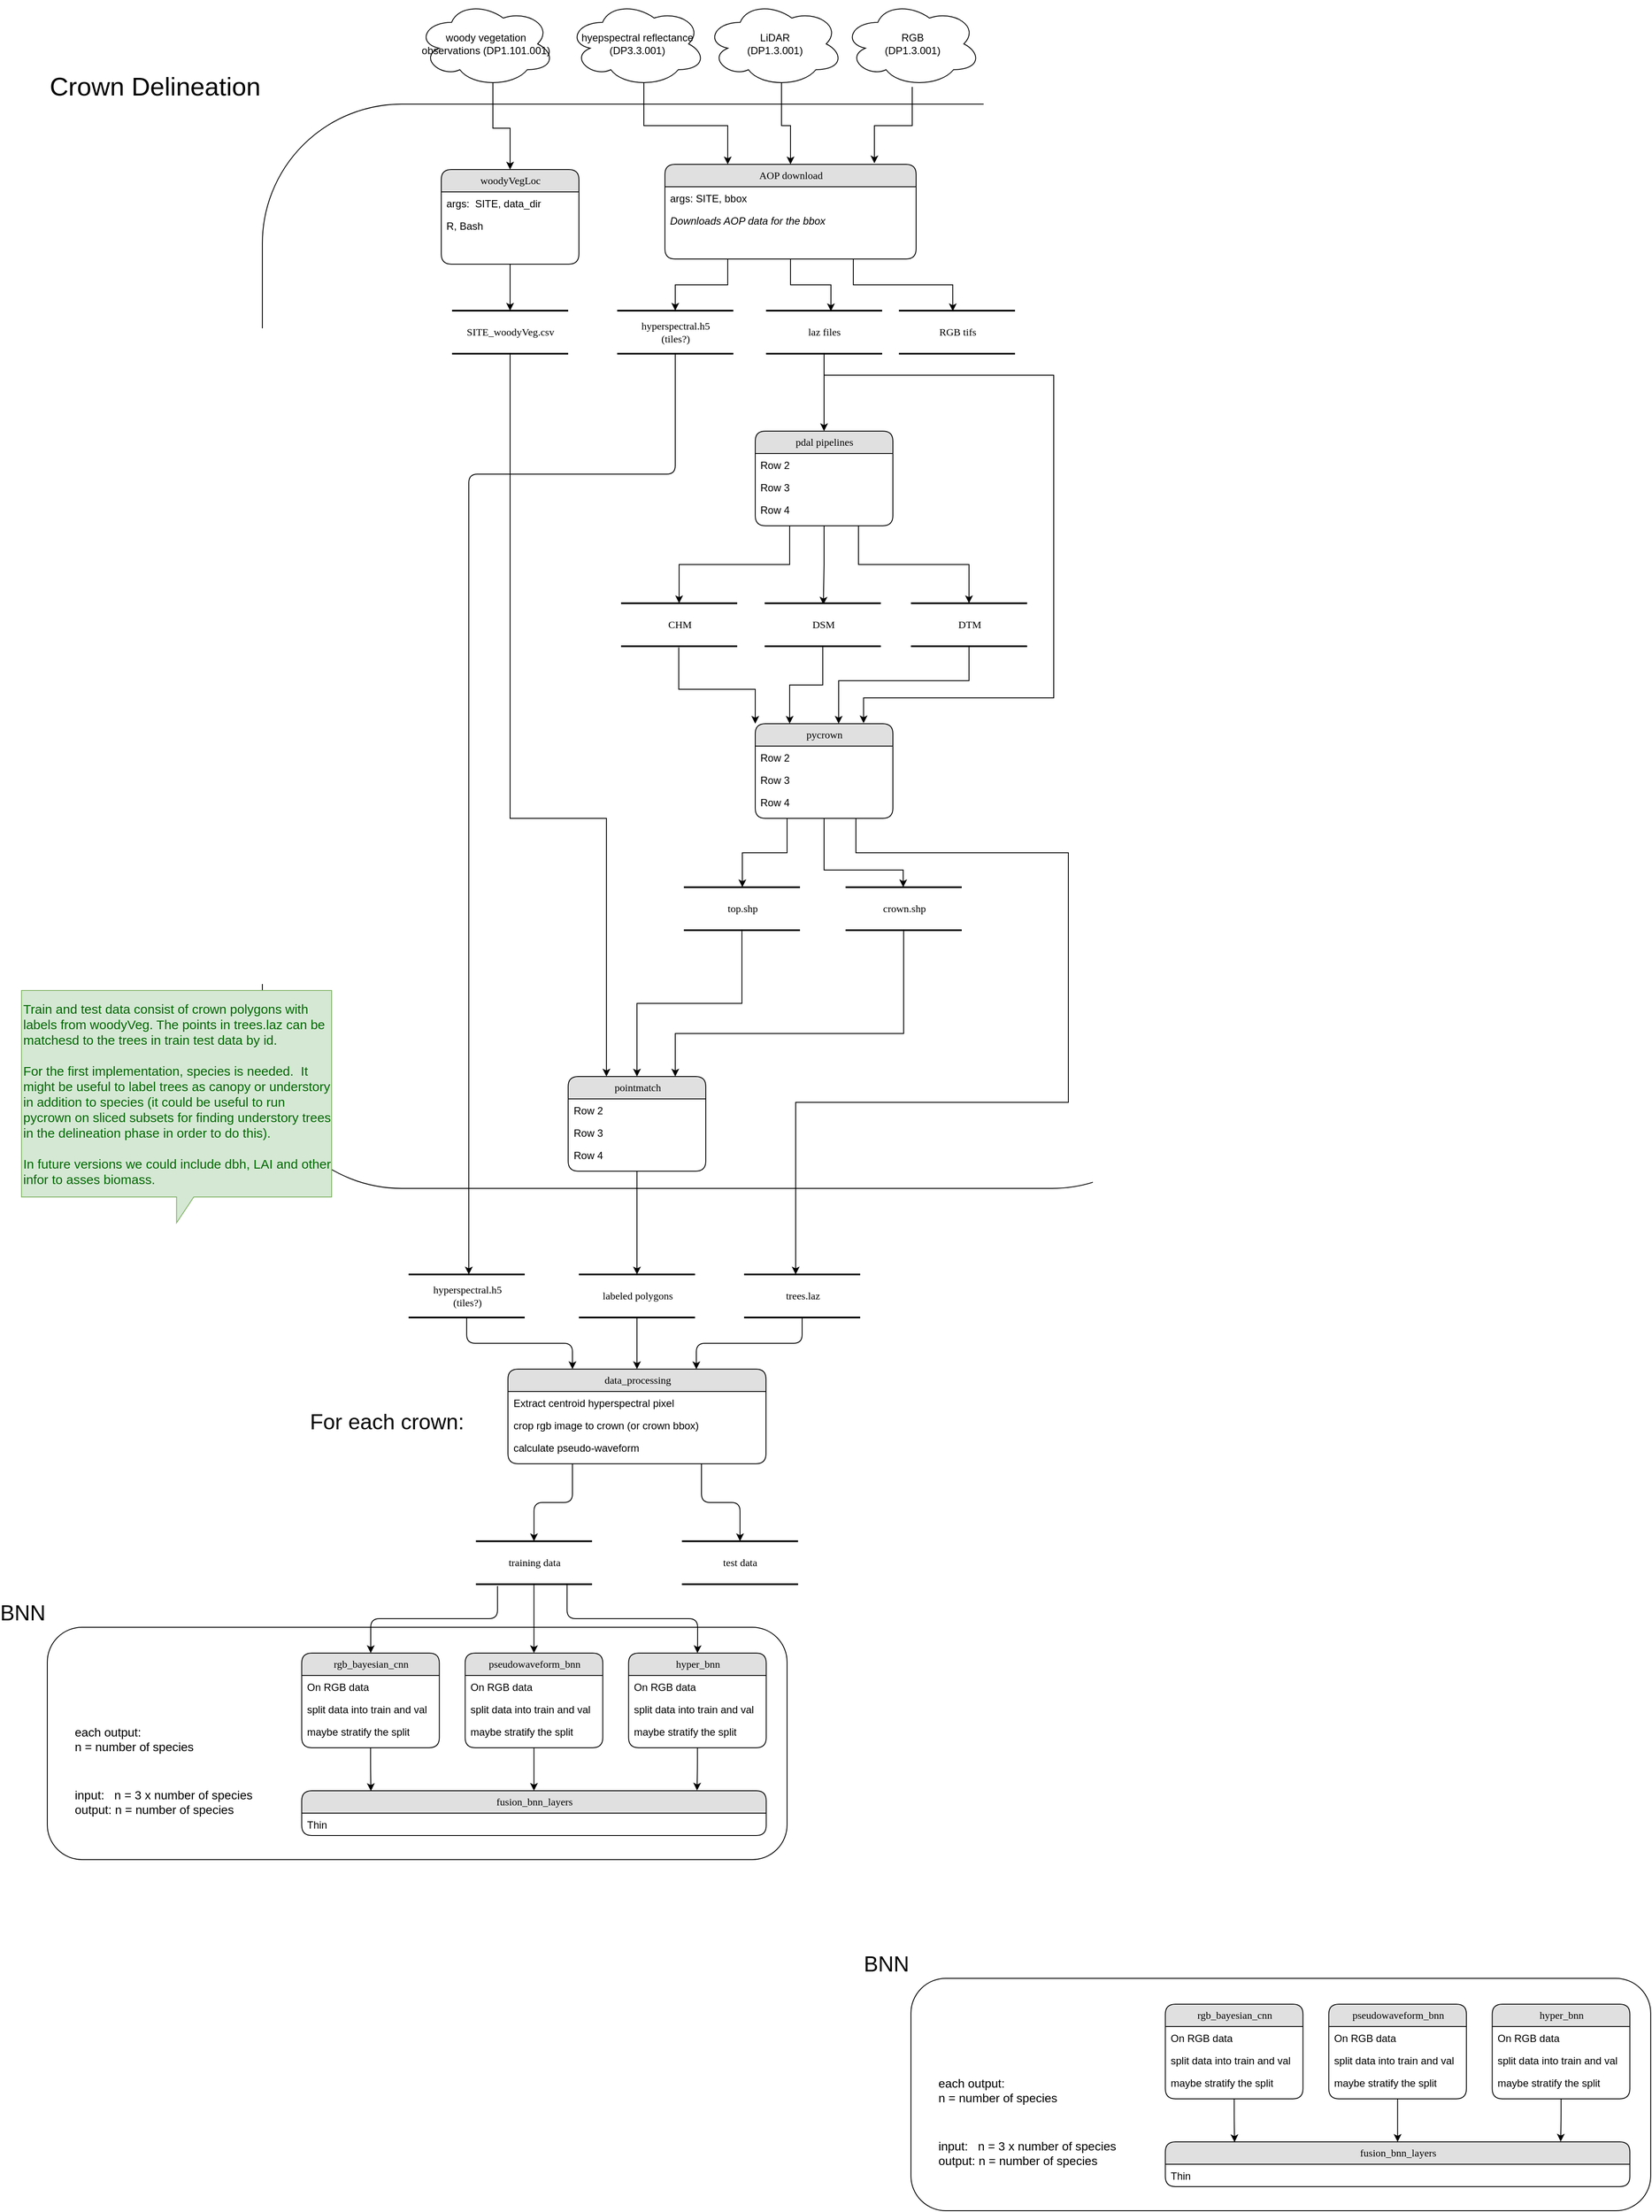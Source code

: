 <mxfile version="14.5.3" type="github">
  <diagram name="Page-1" id="b520641d-4fe3-3701-9064-5fc419738815">
    <mxGraphModel dx="4055" dy="2780" grid="1" gridSize="10" guides="1" tooltips="1" connect="1" arrows="1" fold="1" page="1" pageScale="1" pageWidth="1100" pageHeight="850" background="#ffffff" math="0" shadow="0">
      <root>
        <mxCell id="0" />
        <mxCell id="1" parent="0" />
        <mxCell id="Jew51ZO0_-qSAj35Bvnx-142" value="BNN" style="rounded=1;whiteSpace=wrap;html=1;fontSize=25;fontColor=#000000;align=right;labelPosition=left;verticalLabelPosition=top;verticalAlign=bottom;" vertex="1" parent="1">
          <mxGeometry x="-290" y="1860" width="860" height="270" as="geometry" />
        </mxCell>
        <mxCell id="Jew51ZO0_-qSAj35Bvnx-64" value="Crown Delineation" style="rounded=1;whiteSpace=wrap;html=1;labelPosition=left;verticalLabelPosition=top;align=right;verticalAlign=bottom;fontSize=30;" vertex="1" parent="1">
          <mxGeometry x="-40" y="90" width="1080" height="1260" as="geometry" />
        </mxCell>
        <mxCell id="Jew51ZO0_-qSAj35Bvnx-63" style="edgeStyle=orthogonalEdgeStyle;rounded=0;orthogonalLoop=1;jettySize=auto;html=1;" edge="1" parent="1" source="2debaab0fafb2da2-10" target="Jew51ZO0_-qSAj35Bvnx-57">
          <mxGeometry relative="1" as="geometry">
            <Array as="points">
              <mxPoint x="248" y="920" />
              <mxPoint x="360" y="920" />
            </Array>
          </mxGeometry>
        </mxCell>
        <mxCell id="2debaab0fafb2da2-10" value="SITE&lt;span class=&quot;pl-s&quot;&gt;&lt;span class=&quot;pl-pds&quot;&gt;&lt;/span&gt;_woodyVeg.csv&lt;/span&gt;" style="html=1;rounded=0;shadow=0;comic=0;labelBackgroundColor=none;strokeWidth=2;fontFamily=Verdana;fontSize=12;align=center;shape=mxgraph.ios7ui.horLines;" parent="1" vertex="1">
          <mxGeometry x="180.5" y="330" width="135" height="50" as="geometry" />
        </mxCell>
        <mxCell id="Jew51ZO0_-qSAj35Bvnx-5" style="edgeStyle=orthogonalEdgeStyle;rounded=0;orthogonalLoop=1;jettySize=auto;html=1;exitX=0.5;exitY=1;exitDx=0;exitDy=0;" edge="1" parent="1" source="21ea969265ad0168-6" target="2debaab0fafb2da2-10">
          <mxGeometry relative="1" as="geometry" />
        </mxCell>
        <mxCell id="21ea969265ad0168-6" value="&lt;div&gt;woodyVegLoc&lt;/div&gt;" style="swimlane;html=1;fontStyle=0;childLayout=stackLayout;horizontal=1;startSize=26;fillColor=#e0e0e0;horizontalStack=0;resizeParent=1;resizeLast=0;collapsible=1;marginBottom=0;swimlaneFillColor=#ffffff;align=center;rounded=1;shadow=0;comic=0;labelBackgroundColor=none;strokeWidth=1;fontFamily=Verdana;fontSize=12" parent="1" vertex="1">
          <mxGeometry x="168" y="166" width="160" height="110" as="geometry" />
        </mxCell>
        <mxCell id="21ea969265ad0168-7" value="args:&amp;nbsp; SITE, data_dir " style="text;html=1;strokeColor=none;fillColor=none;spacingLeft=4;spacingRight=4;whiteSpace=wrap;overflow=hidden;rotatable=0;points=[[0,0.5],[1,0.5]];portConstraint=eastwest;" parent="21ea969265ad0168-6" vertex="1">
          <mxGeometry y="26" width="160" height="26" as="geometry" />
        </mxCell>
        <mxCell id="21ea969265ad0168-8" value="R, Bash" style="text;html=1;strokeColor=none;fillColor=none;spacingLeft=4;spacingRight=4;whiteSpace=wrap;overflow=hidden;rotatable=0;points=[[0,0.5],[1,0.5]];portConstraint=eastwest;" parent="21ea969265ad0168-6" vertex="1">
          <mxGeometry y="52" width="160" height="26" as="geometry" />
        </mxCell>
        <mxCell id="Jew51ZO0_-qSAj35Bvnx-20" style="edgeStyle=orthogonalEdgeStyle;rounded=0;orthogonalLoop=1;jettySize=auto;html=1;exitX=0.25;exitY=1;exitDx=0;exitDy=0;" edge="1" parent="1" source="21ea969265ad0168-14" target="Jew51ZO0_-qSAj35Bvnx-14">
          <mxGeometry relative="1" as="geometry" />
        </mxCell>
        <mxCell id="Jew51ZO0_-qSAj35Bvnx-24" style="edgeStyle=orthogonalEdgeStyle;rounded=0;orthogonalLoop=1;jettySize=auto;html=1;exitX=0.5;exitY=1;exitDx=0;exitDy=0;entryX=0.559;entryY=0.013;entryDx=0;entryDy=0;entryPerimeter=0;" edge="1" parent="1" source="21ea969265ad0168-14" target="Jew51ZO0_-qSAj35Bvnx-23">
          <mxGeometry relative="1" as="geometry" />
        </mxCell>
        <mxCell id="Jew51ZO0_-qSAj35Bvnx-56" style="edgeStyle=orthogonalEdgeStyle;rounded=0;orthogonalLoop=1;jettySize=auto;html=1;exitX=0.75;exitY=1;exitDx=0;exitDy=0;entryX=0.464;entryY=0.013;entryDx=0;entryDy=0;entryPerimeter=0;" edge="1" parent="1" source="21ea969265ad0168-14" target="Jew51ZO0_-qSAj35Bvnx-27">
          <mxGeometry relative="1" as="geometry" />
        </mxCell>
        <mxCell id="21ea969265ad0168-14" value="AOP download" style="swimlane;html=1;fontStyle=0;childLayout=stackLayout;horizontal=1;startSize=26;fillColor=#e0e0e0;horizontalStack=0;resizeParent=1;resizeLast=0;collapsible=1;marginBottom=0;swimlaneFillColor=#ffffff;align=center;rounded=1;shadow=0;comic=0;labelBackgroundColor=none;strokeWidth=1;fontFamily=Verdana;fontSize=12" parent="1" vertex="1">
          <mxGeometry x="428" y="160" width="292" height="110" as="geometry">
            <mxRectangle x="650" y="120" width="90" height="26" as="alternateBounds" />
          </mxGeometry>
        </mxCell>
        <mxCell id="21ea969265ad0168-15" value="args: SITE, bbox " style="text;html=1;strokeColor=none;fillColor=none;spacingLeft=4;spacingRight=4;whiteSpace=wrap;overflow=hidden;rotatable=0;points=[[0,0.5],[1,0.5]];portConstraint=eastwest;" parent="21ea969265ad0168-14" vertex="1">
          <mxGeometry y="26" width="292" height="26" as="geometry" />
        </mxCell>
        <mxCell id="Jew51ZO0_-qSAj35Bvnx-12" value="&lt;i&gt;Downloads AOP data for the bbox&lt;br&gt;&lt;/i&gt;" style="text;html=1;strokeColor=none;fillColor=none;spacingLeft=4;spacingRight=4;whiteSpace=wrap;overflow=hidden;rotatable=0;points=[[0,0.5],[1,0.5]];portConstraint=eastwest;" vertex="1" parent="21ea969265ad0168-14">
          <mxGeometry y="52" width="292" height="26" as="geometry" />
        </mxCell>
        <mxCell id="Jew51ZO0_-qSAj35Bvnx-44" style="edgeStyle=orthogonalEdgeStyle;rounded=0;orthogonalLoop=1;jettySize=auto;html=1;exitX=0.25;exitY=1;exitDx=0;exitDy=0;" edge="1" parent="1" source="21ea969265ad0168-18" target="Jew51ZO0_-qSAj35Bvnx-30">
          <mxGeometry relative="1" as="geometry" />
        </mxCell>
        <mxCell id="Jew51ZO0_-qSAj35Bvnx-45" style="edgeStyle=orthogonalEdgeStyle;rounded=0;orthogonalLoop=1;jettySize=auto;html=1;exitX=0.75;exitY=1;exitDx=0;exitDy=0;" edge="1" parent="1" source="21ea969265ad0168-18" target="Jew51ZO0_-qSAj35Bvnx-32">
          <mxGeometry relative="1" as="geometry" />
        </mxCell>
        <mxCell id="Jew51ZO0_-qSAj35Bvnx-47" style="edgeStyle=orthogonalEdgeStyle;rounded=0;orthogonalLoop=1;jettySize=auto;html=1;exitX=0.5;exitY=1;exitDx=0;exitDy=0;entryX=0.505;entryY=0.032;entryDx=0;entryDy=0;entryPerimeter=0;" edge="1" parent="1" source="21ea969265ad0168-18" target="Jew51ZO0_-qSAj35Bvnx-31">
          <mxGeometry relative="1" as="geometry" />
        </mxCell>
        <mxCell id="21ea969265ad0168-18" value="pdal pipelines" style="swimlane;html=1;fontStyle=0;childLayout=stackLayout;horizontal=1;startSize=26;fillColor=#e0e0e0;horizontalStack=0;resizeParent=1;resizeLast=0;collapsible=1;marginBottom=0;swimlaneFillColor=#ffffff;align=center;rounded=1;shadow=0;comic=0;labelBackgroundColor=none;strokeWidth=1;fontFamily=Verdana;fontSize=12" parent="1" vertex="1">
          <mxGeometry x="533" y="470" width="160" height="110" as="geometry" />
        </mxCell>
        <mxCell id="21ea969265ad0168-20" value="Row 2" style="text;html=1;strokeColor=none;fillColor=none;spacingLeft=4;spacingRight=4;whiteSpace=wrap;overflow=hidden;rotatable=0;points=[[0,0.5],[1,0.5]];portConstraint=eastwest;" parent="21ea969265ad0168-18" vertex="1">
          <mxGeometry y="26" width="160" height="26" as="geometry" />
        </mxCell>
        <mxCell id="21ea969265ad0168-51" value="Row 3" style="text;html=1;strokeColor=none;fillColor=none;spacingLeft=4;spacingRight=4;whiteSpace=wrap;overflow=hidden;rotatable=0;points=[[0,0.5],[1,0.5]];portConstraint=eastwest;" parent="21ea969265ad0168-18" vertex="1">
          <mxGeometry y="52" width="160" height="26" as="geometry" />
        </mxCell>
        <mxCell id="21ea969265ad0168-21" value="Row 4" style="text;html=1;strokeColor=none;fillColor=none;spacingLeft=4;spacingRight=4;whiteSpace=wrap;overflow=hidden;rotatable=0;points=[[0,0.5],[1,0.5]];portConstraint=eastwest;" parent="21ea969265ad0168-18" vertex="1">
          <mxGeometry y="78" width="160" height="26" as="geometry" />
        </mxCell>
        <mxCell id="Jew51ZO0_-qSAj35Bvnx-9" style="edgeStyle=orthogonalEdgeStyle;rounded=0;orthogonalLoop=1;jettySize=auto;html=1;exitX=0.55;exitY=0.95;exitDx=0;exitDy=0;exitPerimeter=0;entryX=0.5;entryY=0;entryDx=0;entryDy=0;" edge="1" parent="1" source="Jew51ZO0_-qSAj35Bvnx-2" target="21ea969265ad0168-6">
          <mxGeometry relative="1" as="geometry" />
        </mxCell>
        <mxCell id="Jew51ZO0_-qSAj35Bvnx-2" value="woody vegetation observations (DP1.101.001)" style="ellipse;shape=cloud;whiteSpace=wrap;html=1;" vertex="1" parent="1">
          <mxGeometry x="140" y="-30" width="160" height="100" as="geometry" />
        </mxCell>
        <mxCell id="Jew51ZO0_-qSAj35Bvnx-19" style="edgeStyle=orthogonalEdgeStyle;rounded=0;orthogonalLoop=1;jettySize=auto;html=1;exitX=0.55;exitY=0.95;exitDx=0;exitDy=0;exitPerimeter=0;entryX=0.25;entryY=0;entryDx=0;entryDy=0;" edge="1" parent="1" source="Jew51ZO0_-qSAj35Bvnx-6" target="21ea969265ad0168-14">
          <mxGeometry relative="1" as="geometry" />
        </mxCell>
        <mxCell id="Jew51ZO0_-qSAj35Bvnx-6" value="hyepspectral reflectance (DP3.3.001)" style="ellipse;shape=cloud;whiteSpace=wrap;html=1;" vertex="1" parent="1">
          <mxGeometry x="315.5" y="-30" width="160" height="100" as="geometry" />
        </mxCell>
        <mxCell id="Jew51ZO0_-qSAj35Bvnx-96" style="edgeStyle=orthogonalEdgeStyle;rounded=1;orthogonalLoop=1;jettySize=auto;html=1;fontSize=15;fontColor=#00CC00;" edge="1" parent="1" source="Jew51ZO0_-qSAj35Bvnx-14" target="Jew51ZO0_-qSAj35Bvnx-95">
          <mxGeometry relative="1" as="geometry">
            <Array as="points">
              <mxPoint x="440" y="520" />
              <mxPoint x="200" y="520" />
            </Array>
          </mxGeometry>
        </mxCell>
        <mxCell id="Jew51ZO0_-qSAj35Bvnx-14" value="&lt;div&gt;hyperspectral.h5&lt;/div&gt;&lt;div&gt;(tiles?)&lt;br&gt;&lt;/div&gt;" style="html=1;rounded=0;shadow=0;comic=0;labelBackgroundColor=none;strokeWidth=2;fontFamily=Verdana;fontSize=12;align=center;shape=mxgraph.ios7ui.horLines;" vertex="1" parent="1">
          <mxGeometry x="372.5" y="330" width="135" height="50" as="geometry" />
        </mxCell>
        <mxCell id="Jew51ZO0_-qSAj35Bvnx-22" style="edgeStyle=orthogonalEdgeStyle;rounded=0;orthogonalLoop=1;jettySize=auto;html=1;exitX=0.55;exitY=0.95;exitDx=0;exitDy=0;exitPerimeter=0;entryX=0.5;entryY=0;entryDx=0;entryDy=0;" edge="1" parent="1" source="Jew51ZO0_-qSAj35Bvnx-21" target="21ea969265ad0168-14">
          <mxGeometry relative="1" as="geometry" />
        </mxCell>
        <mxCell id="Jew51ZO0_-qSAj35Bvnx-21" value="&lt;div&gt;LiDAR&lt;/div&gt;&lt;div&gt;(DP1.3.001)&lt;/div&gt;" style="ellipse;shape=cloud;whiteSpace=wrap;html=1;" vertex="1" parent="1">
          <mxGeometry x="475.5" y="-30" width="160" height="100" as="geometry" />
        </mxCell>
        <mxCell id="Jew51ZO0_-qSAj35Bvnx-29" style="edgeStyle=orthogonalEdgeStyle;rounded=0;orthogonalLoop=1;jettySize=auto;html=1;" edge="1" parent="1" source="Jew51ZO0_-qSAj35Bvnx-23" target="21ea969265ad0168-18">
          <mxGeometry relative="1" as="geometry" />
        </mxCell>
        <mxCell id="Jew51ZO0_-qSAj35Bvnx-54" style="edgeStyle=orthogonalEdgeStyle;rounded=0;orthogonalLoop=1;jettySize=auto;html=1;entryX=0.787;entryY=-0.005;entryDx=0;entryDy=0;entryPerimeter=0;" edge="1" parent="1" source="Jew51ZO0_-qSAj35Bvnx-23" target="Jew51ZO0_-qSAj35Bvnx-40">
          <mxGeometry relative="1" as="geometry">
            <mxPoint x="670" y="780" as="targetPoint" />
            <Array as="points">
              <mxPoint x="613" y="405" />
              <mxPoint x="880" y="405" />
              <mxPoint x="880" y="780" />
              <mxPoint x="659" y="780" />
            </Array>
          </mxGeometry>
        </mxCell>
        <mxCell id="Jew51ZO0_-qSAj35Bvnx-23" value="laz files" style="html=1;rounded=0;shadow=0;comic=0;labelBackgroundColor=none;strokeWidth=2;fontFamily=Verdana;fontSize=12;align=center;shape=mxgraph.ios7ui.horLines;" vertex="1" parent="1">
          <mxGeometry x="545.5" y="330" width="135" height="50" as="geometry" />
        </mxCell>
        <mxCell id="Jew51ZO0_-qSAj35Bvnx-55" style="edgeStyle=orthogonalEdgeStyle;rounded=0;orthogonalLoop=1;jettySize=auto;html=1;entryX=0.834;entryY=-0.011;entryDx=0;entryDy=0;entryPerimeter=0;" edge="1" parent="1" source="Jew51ZO0_-qSAj35Bvnx-25" target="21ea969265ad0168-14">
          <mxGeometry relative="1" as="geometry" />
        </mxCell>
        <mxCell id="Jew51ZO0_-qSAj35Bvnx-25" value="&lt;div&gt;RGB&lt;/div&gt;&lt;div&gt;(DP1.3.001)&lt;/div&gt;" style="ellipse;shape=cloud;whiteSpace=wrap;html=1;" vertex="1" parent="1">
          <mxGeometry x="635.5" y="-30" width="160" height="100" as="geometry" />
        </mxCell>
        <mxCell id="Jew51ZO0_-qSAj35Bvnx-27" value="RGB tifs" style="html=1;rounded=0;shadow=0;comic=0;labelBackgroundColor=none;strokeWidth=2;fontFamily=Verdana;fontSize=12;align=center;shape=mxgraph.ios7ui.horLines;" vertex="1" parent="1">
          <mxGeometry x="700" y="330" width="135" height="50" as="geometry" />
        </mxCell>
        <mxCell id="Jew51ZO0_-qSAj35Bvnx-49" style="edgeStyle=orthogonalEdgeStyle;rounded=0;orthogonalLoop=1;jettySize=auto;html=1;entryX=0;entryY=0;entryDx=0;entryDy=0;exitX=0.497;exitY=1.027;exitDx=0;exitDy=0;exitPerimeter=0;" edge="1" parent="1" source="Jew51ZO0_-qSAj35Bvnx-30" target="Jew51ZO0_-qSAj35Bvnx-40">
          <mxGeometry relative="1" as="geometry">
            <mxPoint x="500" y="760" as="targetPoint" />
            <mxPoint x="480" y="730" as="sourcePoint" />
            <Array as="points">
              <mxPoint x="444" y="770" />
              <mxPoint x="533" y="770" />
            </Array>
          </mxGeometry>
        </mxCell>
        <mxCell id="Jew51ZO0_-qSAj35Bvnx-30" value="CHM" style="html=1;rounded=0;shadow=0;comic=0;labelBackgroundColor=none;strokeWidth=2;fontFamily=Verdana;fontSize=12;align=center;shape=mxgraph.ios7ui.horLines;" vertex="1" parent="1">
          <mxGeometry x="377" y="670" width="135" height="50" as="geometry" />
        </mxCell>
        <mxCell id="Jew51ZO0_-qSAj35Bvnx-51" style="edgeStyle=orthogonalEdgeStyle;rounded=0;orthogonalLoop=1;jettySize=auto;html=1;entryX=0.25;entryY=0;entryDx=0;entryDy=0;" edge="1" parent="1" source="Jew51ZO0_-qSAj35Bvnx-31" target="Jew51ZO0_-qSAj35Bvnx-40">
          <mxGeometry relative="1" as="geometry" />
        </mxCell>
        <mxCell id="Jew51ZO0_-qSAj35Bvnx-31" value="DSM" style="html=1;rounded=0;shadow=0;comic=0;labelBackgroundColor=none;strokeWidth=2;fontFamily=Verdana;fontSize=12;align=center;shape=mxgraph.ios7ui.horLines;" vertex="1" parent="1">
          <mxGeometry x="544" y="670" width="135" height="50" as="geometry" />
        </mxCell>
        <mxCell id="Jew51ZO0_-qSAj35Bvnx-53" style="edgeStyle=orthogonalEdgeStyle;rounded=0;orthogonalLoop=1;jettySize=auto;html=1;entryX=0.606;entryY=0;entryDx=0;entryDy=0;entryPerimeter=0;" edge="1" parent="1" source="Jew51ZO0_-qSAj35Bvnx-32" target="Jew51ZO0_-qSAj35Bvnx-40">
          <mxGeometry relative="1" as="geometry">
            <mxPoint x="630" y="790" as="targetPoint" />
            <Array as="points">
              <mxPoint x="782" y="760" />
              <mxPoint x="630" y="760" />
            </Array>
          </mxGeometry>
        </mxCell>
        <mxCell id="Jew51ZO0_-qSAj35Bvnx-32" value="DTM" style="html=1;rounded=0;shadow=0;comic=0;labelBackgroundColor=none;strokeWidth=2;fontFamily=Verdana;fontSize=12;align=center;shape=mxgraph.ios7ui.horLines;" vertex="1" parent="1">
          <mxGeometry x="714" y="670" width="135" height="50" as="geometry" />
        </mxCell>
        <mxCell id="Jew51ZO0_-qSAj35Bvnx-71" style="edgeStyle=orthogonalEdgeStyle;rounded=0;orthogonalLoop=1;jettySize=auto;html=1;fontSize=15;fontColor=#00CC00;" edge="1" parent="1" source="Jew51ZO0_-qSAj35Bvnx-40" target="Jew51ZO0_-qSAj35Bvnx-66">
          <mxGeometry relative="1" as="geometry">
            <Array as="points">
              <mxPoint x="570" y="960" />
              <mxPoint x="518" y="960" />
            </Array>
          </mxGeometry>
        </mxCell>
        <mxCell id="Jew51ZO0_-qSAj35Bvnx-72" style="edgeStyle=orthogonalEdgeStyle;rounded=0;orthogonalLoop=1;jettySize=auto;html=1;fontSize=15;fontColor=#00CC00;" edge="1" parent="1" source="Jew51ZO0_-qSAj35Bvnx-40" target="Jew51ZO0_-qSAj35Bvnx-68">
          <mxGeometry relative="1" as="geometry">
            <Array as="points">
              <mxPoint x="650" y="960" />
              <mxPoint x="897" y="960" />
              <mxPoint x="897" y="1250" />
              <mxPoint x="580" y="1250" />
            </Array>
          </mxGeometry>
        </mxCell>
        <mxCell id="Jew51ZO0_-qSAj35Bvnx-73" style="edgeStyle=orthogonalEdgeStyle;rounded=0;orthogonalLoop=1;jettySize=auto;html=1;fontSize=15;fontColor=#00CC00;" edge="1" parent="1" source="Jew51ZO0_-qSAj35Bvnx-40" target="Jew51ZO0_-qSAj35Bvnx-67">
          <mxGeometry relative="1" as="geometry">
            <Array as="points">
              <mxPoint x="613" y="980" />
              <mxPoint x="705" y="980" />
            </Array>
          </mxGeometry>
        </mxCell>
        <mxCell id="Jew51ZO0_-qSAj35Bvnx-40" value="pycrown" style="swimlane;html=1;fontStyle=0;childLayout=stackLayout;horizontal=1;startSize=26;fillColor=#e0e0e0;horizontalStack=0;resizeParent=1;resizeLast=0;collapsible=1;marginBottom=0;swimlaneFillColor=#ffffff;align=center;rounded=1;shadow=0;comic=0;labelBackgroundColor=none;strokeWidth=1;fontFamily=Verdana;fontSize=12" vertex="1" parent="1">
          <mxGeometry x="533" y="810" width="160" height="110" as="geometry" />
        </mxCell>
        <mxCell id="Jew51ZO0_-qSAj35Bvnx-41" value="Row 2" style="text;html=1;strokeColor=none;fillColor=none;spacingLeft=4;spacingRight=4;whiteSpace=wrap;overflow=hidden;rotatable=0;points=[[0,0.5],[1,0.5]];portConstraint=eastwest;" vertex="1" parent="Jew51ZO0_-qSAj35Bvnx-40">
          <mxGeometry y="26" width="160" height="26" as="geometry" />
        </mxCell>
        <mxCell id="Jew51ZO0_-qSAj35Bvnx-42" value="Row 3" style="text;html=1;strokeColor=none;fillColor=none;spacingLeft=4;spacingRight=4;whiteSpace=wrap;overflow=hidden;rotatable=0;points=[[0,0.5],[1,0.5]];portConstraint=eastwest;" vertex="1" parent="Jew51ZO0_-qSAj35Bvnx-40">
          <mxGeometry y="52" width="160" height="26" as="geometry" />
        </mxCell>
        <mxCell id="Jew51ZO0_-qSAj35Bvnx-43" value="Row 4" style="text;html=1;strokeColor=none;fillColor=none;spacingLeft=4;spacingRight=4;whiteSpace=wrap;overflow=hidden;rotatable=0;points=[[0,0.5],[1,0.5]];portConstraint=eastwest;" vertex="1" parent="Jew51ZO0_-qSAj35Bvnx-40">
          <mxGeometry y="78" width="160" height="26" as="geometry" />
        </mxCell>
        <mxCell id="Jew51ZO0_-qSAj35Bvnx-94" style="edgeStyle=orthogonalEdgeStyle;rounded=1;orthogonalLoop=1;jettySize=auto;html=1;fontSize=15;fontColor=#00CC00;" edge="1" parent="1" source="Jew51ZO0_-qSAj35Bvnx-57" target="Jew51ZO0_-qSAj35Bvnx-76">
          <mxGeometry relative="1" as="geometry" />
        </mxCell>
        <mxCell id="Jew51ZO0_-qSAj35Bvnx-57" value="pointmatch" style="swimlane;html=1;fontStyle=0;childLayout=stackLayout;horizontal=1;startSize=26;fillColor=#e0e0e0;horizontalStack=0;resizeParent=1;resizeLast=0;collapsible=1;marginBottom=0;swimlaneFillColor=#ffffff;align=center;rounded=1;shadow=0;comic=0;labelBackgroundColor=none;strokeWidth=1;fontFamily=Verdana;fontSize=12" vertex="1" parent="1">
          <mxGeometry x="315.5" y="1220" width="160" height="110" as="geometry" />
        </mxCell>
        <mxCell id="Jew51ZO0_-qSAj35Bvnx-58" value="Row 2" style="text;html=1;strokeColor=none;fillColor=none;spacingLeft=4;spacingRight=4;whiteSpace=wrap;overflow=hidden;rotatable=0;points=[[0,0.5],[1,0.5]];portConstraint=eastwest;" vertex="1" parent="Jew51ZO0_-qSAj35Bvnx-57">
          <mxGeometry y="26" width="160" height="26" as="geometry" />
        </mxCell>
        <mxCell id="Jew51ZO0_-qSAj35Bvnx-59" value="Row 3" style="text;html=1;strokeColor=none;fillColor=none;spacingLeft=4;spacingRight=4;whiteSpace=wrap;overflow=hidden;rotatable=0;points=[[0,0.5],[1,0.5]];portConstraint=eastwest;" vertex="1" parent="Jew51ZO0_-qSAj35Bvnx-57">
          <mxGeometry y="52" width="160" height="26" as="geometry" />
        </mxCell>
        <mxCell id="Jew51ZO0_-qSAj35Bvnx-60" value="Row 4" style="text;html=1;strokeColor=none;fillColor=none;spacingLeft=4;spacingRight=4;whiteSpace=wrap;overflow=hidden;rotatable=0;points=[[0,0.5],[1,0.5]];portConstraint=eastwest;" vertex="1" parent="Jew51ZO0_-qSAj35Bvnx-57">
          <mxGeometry y="78" width="160" height="26" as="geometry" />
        </mxCell>
        <mxCell id="Jew51ZO0_-qSAj35Bvnx-74" style="edgeStyle=orthogonalEdgeStyle;rounded=0;orthogonalLoop=1;jettySize=auto;html=1;fontSize=15;fontColor=#00CC00;" edge="1" parent="1" source="Jew51ZO0_-qSAj35Bvnx-66" target="Jew51ZO0_-qSAj35Bvnx-57">
          <mxGeometry relative="1" as="geometry" />
        </mxCell>
        <mxCell id="Jew51ZO0_-qSAj35Bvnx-66" value="top.shp" style="html=1;rounded=0;shadow=0;comic=0;labelBackgroundColor=none;strokeWidth=2;fontFamily=Verdana;fontSize=12;align=center;shape=mxgraph.ios7ui.horLines;" vertex="1" parent="1">
          <mxGeometry x="450" y="1000" width="135" height="50" as="geometry" />
        </mxCell>
        <mxCell id="Jew51ZO0_-qSAj35Bvnx-75" style="edgeStyle=orthogonalEdgeStyle;rounded=0;orthogonalLoop=1;jettySize=auto;html=1;fontSize=15;fontColor=#00CC00;" edge="1" parent="1" source="Jew51ZO0_-qSAj35Bvnx-67" target="Jew51ZO0_-qSAj35Bvnx-57">
          <mxGeometry relative="1" as="geometry">
            <Array as="points">
              <mxPoint x="706" y="1170" />
              <mxPoint x="440" y="1170" />
            </Array>
          </mxGeometry>
        </mxCell>
        <mxCell id="Jew51ZO0_-qSAj35Bvnx-67" value="crown.shp" style="html=1;rounded=0;shadow=0;comic=0;labelBackgroundColor=none;strokeWidth=2;fontFamily=Verdana;fontSize=12;align=center;shape=mxgraph.ios7ui.horLines;" vertex="1" parent="1">
          <mxGeometry x="638" y="1000" width="135" height="50" as="geometry" />
        </mxCell>
        <mxCell id="Jew51ZO0_-qSAj35Bvnx-104" style="edgeStyle=orthogonalEdgeStyle;rounded=1;orthogonalLoop=1;jettySize=auto;html=1;fontSize=25;fontColor=#000000;entryX=0.73;entryY=0.001;entryDx=0;entryDy=0;entryPerimeter=0;" edge="1" parent="1" source="Jew51ZO0_-qSAj35Bvnx-68" target="Jew51ZO0_-qSAj35Bvnx-98">
          <mxGeometry relative="1" as="geometry" />
        </mxCell>
        <mxCell id="Jew51ZO0_-qSAj35Bvnx-68" value="trees.laz" style="html=1;rounded=0;shadow=0;comic=0;labelBackgroundColor=none;strokeWidth=2;fontFamily=Verdana;fontSize=12;align=center;shape=mxgraph.ios7ui.horLines;" vertex="1" parent="1">
          <mxGeometry x="520" y="1450" width="135" height="50" as="geometry" />
        </mxCell>
        <mxCell id="Jew51ZO0_-qSAj35Bvnx-103" style="edgeStyle=orthogonalEdgeStyle;rounded=1;orthogonalLoop=1;jettySize=auto;html=1;fontSize=25;fontColor=#000000;" edge="1" parent="1" source="Jew51ZO0_-qSAj35Bvnx-76" target="Jew51ZO0_-qSAj35Bvnx-98">
          <mxGeometry relative="1" as="geometry" />
        </mxCell>
        <mxCell id="Jew51ZO0_-qSAj35Bvnx-76" value="labeled polygons" style="html=1;rounded=0;shadow=0;comic=0;labelBackgroundColor=none;strokeWidth=2;fontFamily=Verdana;fontSize=12;align=center;shape=mxgraph.ios7ui.horLines;" vertex="1" parent="1">
          <mxGeometry x="328" y="1450" width="135" height="50" as="geometry" />
        </mxCell>
        <mxCell id="Jew51ZO0_-qSAj35Bvnx-82" value="&lt;div&gt;&lt;font color=&quot;#006600&quot;&gt;Train and test data consist of crown polygons with labels from woodyVeg. The points in trees.laz can be matchesd to the trees in train test data by id.&lt;br&gt;&lt;/font&gt;&lt;/div&gt;&lt;div&gt;&lt;font color=&quot;#006600&quot;&gt;&lt;br&gt;&lt;/font&gt;&lt;/div&gt;&lt;div&gt;&lt;font color=&quot;#006600&quot;&gt;For the first implementation, species is needed.&amp;nbsp; It might be useful to label trees as canopy or understory in addition to species (it could be useful to run pycrown on sliced subsets for finding understory trees in the delineation phase in order to do this).&lt;/font&gt;&lt;/div&gt;&lt;div&gt;&lt;font color=&quot;#006600&quot;&gt;&lt;br&gt;&lt;/font&gt;&lt;/div&gt;&lt;div&gt;&lt;font color=&quot;#006600&quot;&gt;In future versions we could include dbh, LAI and other infor to asses biomass.&lt;/font&gt;&lt;/div&gt;" style="shape=callout;whiteSpace=wrap;html=1;perimeter=calloutPerimeter;fontSize=15;align=left;fillColor=#d5e8d4;strokeColor=#82b366;" vertex="1" parent="1">
          <mxGeometry x="-320" y="1120" width="360.5" height="270" as="geometry" />
        </mxCell>
        <mxCell id="Jew51ZO0_-qSAj35Bvnx-102" style="edgeStyle=orthogonalEdgeStyle;rounded=1;orthogonalLoop=1;jettySize=auto;html=1;fontSize=25;fontColor=#000000;entryX=0.25;entryY=0;entryDx=0;entryDy=0;" edge="1" parent="1" source="Jew51ZO0_-qSAj35Bvnx-95" target="Jew51ZO0_-qSAj35Bvnx-98">
          <mxGeometry relative="1" as="geometry" />
        </mxCell>
        <mxCell id="Jew51ZO0_-qSAj35Bvnx-95" value="&lt;div&gt;hyperspectral.h5&lt;/div&gt;&lt;div&gt;(tiles?)&lt;br&gt;&lt;/div&gt;" style="html=1;rounded=0;shadow=0;comic=0;labelBackgroundColor=none;strokeWidth=2;fontFamily=Verdana;fontSize=12;align=center;shape=mxgraph.ios7ui.horLines;" vertex="1" parent="1">
          <mxGeometry x="130" y="1450" width="135" height="50" as="geometry" />
        </mxCell>
        <mxCell id="Jew51ZO0_-qSAj35Bvnx-97" value="For each crown:" style="text;html=1;strokeColor=none;fillColor=none;align=center;verticalAlign=middle;whiteSpace=wrap;rounded=0;fontSize=25;" vertex="1" parent="1">
          <mxGeometry x="-10" y="1610" width="230" height="20" as="geometry" />
        </mxCell>
        <mxCell id="Jew51ZO0_-qSAj35Bvnx-107" style="edgeStyle=orthogonalEdgeStyle;rounded=1;orthogonalLoop=1;jettySize=auto;html=1;fontSize=25;fontColor=#000000;exitX=0.25;exitY=1;exitDx=0;exitDy=0;" edge="1" parent="1" source="Jew51ZO0_-qSAj35Bvnx-98" target="Jew51ZO0_-qSAj35Bvnx-105">
          <mxGeometry relative="1" as="geometry" />
        </mxCell>
        <mxCell id="Jew51ZO0_-qSAj35Bvnx-108" style="edgeStyle=orthogonalEdgeStyle;rounded=1;orthogonalLoop=1;jettySize=auto;html=1;fontSize=25;fontColor=#000000;exitX=0.75;exitY=1;exitDx=0;exitDy=0;" edge="1" parent="1" source="Jew51ZO0_-qSAj35Bvnx-98" target="Jew51ZO0_-qSAj35Bvnx-106">
          <mxGeometry relative="1" as="geometry" />
        </mxCell>
        <mxCell id="Jew51ZO0_-qSAj35Bvnx-98" value="data_processing" style="swimlane;html=1;fontStyle=0;childLayout=stackLayout;horizontal=1;startSize=26;fillColor=#e0e0e0;horizontalStack=0;resizeParent=1;resizeLast=0;collapsible=1;marginBottom=0;swimlaneFillColor=#ffffff;align=center;rounded=1;shadow=0;comic=0;labelBackgroundColor=none;strokeWidth=1;fontFamily=Verdana;fontSize=12" vertex="1" parent="1">
          <mxGeometry x="245.5" y="1560" width="300" height="110" as="geometry" />
        </mxCell>
        <mxCell id="Jew51ZO0_-qSAj35Bvnx-99" value="Extract centroid hyperspectral pixel" style="text;html=1;strokeColor=none;fillColor=none;spacingLeft=4;spacingRight=4;whiteSpace=wrap;overflow=hidden;rotatable=0;points=[[0,0.5],[1,0.5]];portConstraint=eastwest;" vertex="1" parent="Jew51ZO0_-qSAj35Bvnx-98">
          <mxGeometry y="26" width="300" height="26" as="geometry" />
        </mxCell>
        <mxCell id="Jew51ZO0_-qSAj35Bvnx-100" value="crop rgb image to crown (or crown bbox)" style="text;html=1;strokeColor=none;fillColor=none;spacingLeft=4;spacingRight=4;whiteSpace=wrap;overflow=hidden;rotatable=0;points=[[0,0.5],[1,0.5]];portConstraint=eastwest;" vertex="1" parent="Jew51ZO0_-qSAj35Bvnx-98">
          <mxGeometry y="52" width="300" height="26" as="geometry" />
        </mxCell>
        <mxCell id="Jew51ZO0_-qSAj35Bvnx-101" value="calculate pseudo-waveform" style="text;html=1;strokeColor=none;fillColor=none;spacingLeft=4;spacingRight=4;whiteSpace=wrap;overflow=hidden;rotatable=0;points=[[0,0.5],[1,0.5]];portConstraint=eastwest;" vertex="1" parent="Jew51ZO0_-qSAj35Bvnx-98">
          <mxGeometry y="78" width="300" height="26" as="geometry" />
        </mxCell>
        <mxCell id="Jew51ZO0_-qSAj35Bvnx-113" style="edgeStyle=orthogonalEdgeStyle;rounded=1;orthogonalLoop=1;jettySize=auto;html=1;fontSize=25;fontColor=#000000;exitX=0.186;exitY=1.04;exitDx=0;exitDy=0;exitPerimeter=0;" edge="1" parent="1" source="Jew51ZO0_-qSAj35Bvnx-105" target="Jew51ZO0_-qSAj35Bvnx-109">
          <mxGeometry relative="1" as="geometry">
            <Array as="points">
              <mxPoint x="233" y="1850" />
              <mxPoint x="86" y="1850" />
            </Array>
          </mxGeometry>
        </mxCell>
        <mxCell id="Jew51ZO0_-qSAj35Bvnx-126" style="edgeStyle=orthogonalEdgeStyle;rounded=1;orthogonalLoop=1;jettySize=auto;html=1;fontSize=25;fontColor=#000000;" edge="1" parent="1" source="Jew51ZO0_-qSAj35Bvnx-105" target="Jew51ZO0_-qSAj35Bvnx-122">
          <mxGeometry relative="1" as="geometry" />
        </mxCell>
        <mxCell id="Jew51ZO0_-qSAj35Bvnx-131" style="edgeStyle=orthogonalEdgeStyle;rounded=1;orthogonalLoop=1;jettySize=auto;html=1;fontSize=25;fontColor=#000000;exitX=0.785;exitY=1.02;exitDx=0;exitDy=0;exitPerimeter=0;entryX=0.5;entryY=0;entryDx=0;entryDy=0;" edge="1" parent="1" source="Jew51ZO0_-qSAj35Bvnx-105" target="Jew51ZO0_-qSAj35Bvnx-127">
          <mxGeometry relative="1" as="geometry">
            <Array as="points">
              <mxPoint x="314" y="1850" />
              <mxPoint x="466" y="1850" />
              <mxPoint x="466" y="1880" />
            </Array>
          </mxGeometry>
        </mxCell>
        <mxCell id="Jew51ZO0_-qSAj35Bvnx-105" value="training data" style="html=1;rounded=0;shadow=0;comic=0;labelBackgroundColor=none;strokeWidth=2;fontFamily=Verdana;fontSize=12;align=center;shape=mxgraph.ios7ui.horLines;" vertex="1" parent="1">
          <mxGeometry x="208.25" y="1760" width="135" height="50" as="geometry" />
        </mxCell>
        <mxCell id="Jew51ZO0_-qSAj35Bvnx-106" value="test data" style="html=1;rounded=0;shadow=0;comic=0;labelBackgroundColor=none;strokeWidth=2;fontFamily=Verdana;fontSize=12;align=center;shape=mxgraph.ios7ui.horLines;" vertex="1" parent="1">
          <mxGeometry x="447.75" y="1760" width="135" height="50" as="geometry" />
        </mxCell>
        <mxCell id="Jew51ZO0_-qSAj35Bvnx-136" style="edgeStyle=orthogonalEdgeStyle;rounded=1;orthogonalLoop=1;jettySize=auto;html=1;fontSize=25;fontColor=#000000;entryX=0.149;entryY=0.006;entryDx=0;entryDy=0;entryPerimeter=0;" edge="1" parent="1" source="Jew51ZO0_-qSAj35Bvnx-109" target="Jew51ZO0_-qSAj35Bvnx-132">
          <mxGeometry relative="1" as="geometry">
            <mxPoint x="82" y="2049" as="targetPoint" />
          </mxGeometry>
        </mxCell>
        <mxCell id="Jew51ZO0_-qSAj35Bvnx-109" value="rgb_bayesian_cnn" style="swimlane;html=1;fontStyle=0;childLayout=stackLayout;horizontal=1;startSize=26;fillColor=#e0e0e0;horizontalStack=0;resizeParent=1;resizeLast=0;collapsible=1;marginBottom=0;swimlaneFillColor=#ffffff;align=center;rounded=1;shadow=0;comic=0;labelBackgroundColor=none;strokeWidth=1;fontFamily=Verdana;fontSize=12" vertex="1" parent="1">
          <mxGeometry x="5.75" y="1890" width="160" height="110" as="geometry" />
        </mxCell>
        <mxCell id="Jew51ZO0_-qSAj35Bvnx-110" value="On RGB data" style="text;html=1;strokeColor=none;fillColor=none;spacingLeft=4;spacingRight=4;whiteSpace=wrap;overflow=hidden;rotatable=0;points=[[0,0.5],[1,0.5]];portConstraint=eastwest;" vertex="1" parent="Jew51ZO0_-qSAj35Bvnx-109">
          <mxGeometry y="26" width="160" height="26" as="geometry" />
        </mxCell>
        <mxCell id="Jew51ZO0_-qSAj35Bvnx-114" value="split data into train and val" style="text;html=1;strokeColor=none;fillColor=none;spacingLeft=4;spacingRight=4;whiteSpace=wrap;overflow=hidden;rotatable=0;points=[[0,0.5],[1,0.5]];portConstraint=eastwest;" vertex="1" parent="Jew51ZO0_-qSAj35Bvnx-109">
          <mxGeometry y="52" width="160" height="26" as="geometry" />
        </mxCell>
        <mxCell id="Jew51ZO0_-qSAj35Bvnx-115" value="maybe stratify the split" style="text;html=1;strokeColor=none;fillColor=none;spacingLeft=4;spacingRight=4;whiteSpace=wrap;overflow=hidden;rotatable=0;points=[[0,0.5],[1,0.5]];portConstraint=eastwest;" vertex="1" parent="Jew51ZO0_-qSAj35Bvnx-109">
          <mxGeometry y="78" width="160" height="26" as="geometry" />
        </mxCell>
        <mxCell id="Jew51ZO0_-qSAj35Bvnx-137" style="edgeStyle=orthogonalEdgeStyle;rounded=1;orthogonalLoop=1;jettySize=auto;html=1;fontSize=25;fontColor=#000000;" edge="1" parent="1" source="Jew51ZO0_-qSAj35Bvnx-122" target="Jew51ZO0_-qSAj35Bvnx-132">
          <mxGeometry relative="1" as="geometry" />
        </mxCell>
        <mxCell id="Jew51ZO0_-qSAj35Bvnx-122" value="pseudowaveform_bnn" style="swimlane;html=1;fontStyle=0;childLayout=stackLayout;horizontal=1;startSize=26;fillColor=#e0e0e0;horizontalStack=0;resizeParent=1;resizeLast=0;collapsible=1;marginBottom=0;swimlaneFillColor=#ffffff;align=center;rounded=1;shadow=0;comic=0;labelBackgroundColor=none;strokeWidth=1;fontFamily=Verdana;fontSize=12" vertex="1" parent="1">
          <mxGeometry x="195.75" y="1890" width="160" height="110" as="geometry" />
        </mxCell>
        <mxCell id="Jew51ZO0_-qSAj35Bvnx-123" value="On RGB data" style="text;html=1;strokeColor=none;fillColor=none;spacingLeft=4;spacingRight=4;whiteSpace=wrap;overflow=hidden;rotatable=0;points=[[0,0.5],[1,0.5]];portConstraint=eastwest;" vertex="1" parent="Jew51ZO0_-qSAj35Bvnx-122">
          <mxGeometry y="26" width="160" height="26" as="geometry" />
        </mxCell>
        <mxCell id="Jew51ZO0_-qSAj35Bvnx-124" value="split data into train and val" style="text;html=1;strokeColor=none;fillColor=none;spacingLeft=4;spacingRight=4;whiteSpace=wrap;overflow=hidden;rotatable=0;points=[[0,0.5],[1,0.5]];portConstraint=eastwest;" vertex="1" parent="Jew51ZO0_-qSAj35Bvnx-122">
          <mxGeometry y="52" width="160" height="26" as="geometry" />
        </mxCell>
        <mxCell id="Jew51ZO0_-qSAj35Bvnx-125" value="maybe stratify the split" style="text;html=1;strokeColor=none;fillColor=none;spacingLeft=4;spacingRight=4;whiteSpace=wrap;overflow=hidden;rotatable=0;points=[[0,0.5],[1,0.5]];portConstraint=eastwest;" vertex="1" parent="Jew51ZO0_-qSAj35Bvnx-122">
          <mxGeometry y="78" width="160" height="26" as="geometry" />
        </mxCell>
        <mxCell id="Jew51ZO0_-qSAj35Bvnx-138" style="edgeStyle=orthogonalEdgeStyle;rounded=1;orthogonalLoop=1;jettySize=auto;html=1;fontSize=25;fontColor=#000000;entryX=0.851;entryY=-0.006;entryDx=0;entryDy=0;entryPerimeter=0;" edge="1" parent="1" source="Jew51ZO0_-qSAj35Bvnx-127" target="Jew51ZO0_-qSAj35Bvnx-132">
          <mxGeometry relative="1" as="geometry" />
        </mxCell>
        <mxCell id="Jew51ZO0_-qSAj35Bvnx-127" value="hyper_bnn" style="swimlane;html=1;fontStyle=0;childLayout=stackLayout;horizontal=1;startSize=26;fillColor=#e0e0e0;horizontalStack=0;resizeParent=1;resizeLast=0;collapsible=1;marginBottom=0;swimlaneFillColor=#ffffff;align=center;rounded=1;shadow=0;comic=0;labelBackgroundColor=none;strokeWidth=1;fontFamily=Verdana;fontSize=12" vertex="1" parent="1">
          <mxGeometry x="385.75" y="1890" width="160" height="110" as="geometry" />
        </mxCell>
        <mxCell id="Jew51ZO0_-qSAj35Bvnx-128" value="On RGB data" style="text;html=1;strokeColor=none;fillColor=none;spacingLeft=4;spacingRight=4;whiteSpace=wrap;overflow=hidden;rotatable=0;points=[[0,0.5],[1,0.5]];portConstraint=eastwest;" vertex="1" parent="Jew51ZO0_-qSAj35Bvnx-127">
          <mxGeometry y="26" width="160" height="26" as="geometry" />
        </mxCell>
        <mxCell id="Jew51ZO0_-qSAj35Bvnx-129" value="split data into train and val" style="text;html=1;strokeColor=none;fillColor=none;spacingLeft=4;spacingRight=4;whiteSpace=wrap;overflow=hidden;rotatable=0;points=[[0,0.5],[1,0.5]];portConstraint=eastwest;" vertex="1" parent="Jew51ZO0_-qSAj35Bvnx-127">
          <mxGeometry y="52" width="160" height="26" as="geometry" />
        </mxCell>
        <mxCell id="Jew51ZO0_-qSAj35Bvnx-130" value="maybe stratify the split" style="text;html=1;strokeColor=none;fillColor=none;spacingLeft=4;spacingRight=4;whiteSpace=wrap;overflow=hidden;rotatable=0;points=[[0,0.5],[1,0.5]];portConstraint=eastwest;" vertex="1" parent="Jew51ZO0_-qSAj35Bvnx-127">
          <mxGeometry y="78" width="160" height="26" as="geometry" />
        </mxCell>
        <mxCell id="Jew51ZO0_-qSAj35Bvnx-132" value="fusion_bnn_layers" style="swimlane;html=1;fontStyle=0;childLayout=stackLayout;horizontal=1;startSize=26;fillColor=#e0e0e0;horizontalStack=0;resizeParent=1;resizeLast=0;collapsible=1;marginBottom=0;swimlaneFillColor=#ffffff;align=center;rounded=1;shadow=0;comic=0;labelBackgroundColor=none;strokeWidth=1;fontFamily=Verdana;fontSize=12" vertex="1" parent="1">
          <mxGeometry x="5.75" y="2050" width="540" height="52" as="geometry" />
        </mxCell>
        <mxCell id="Jew51ZO0_-qSAj35Bvnx-134" value="Thin" style="text;html=1;strokeColor=none;fillColor=none;spacingLeft=4;spacingRight=4;whiteSpace=wrap;overflow=hidden;rotatable=0;points=[[0,0.5],[1,0.5]];portConstraint=eastwest;" vertex="1" parent="Jew51ZO0_-qSAj35Bvnx-132">
          <mxGeometry y="26" width="540" height="26" as="geometry" />
        </mxCell>
        <mxCell id="Jew51ZO0_-qSAj35Bvnx-139" value="&lt;div style=&quot;font-size: 14px&quot; align=&quot;left&quot;&gt;&lt;font style=&quot;font-size: 14px&quot;&gt;each output:&lt;/font&gt;&lt;/div&gt;&lt;div style=&quot;font-size: 14px&quot; align=&quot;left&quot;&gt;&lt;font style=&quot;font-size: 14px&quot;&gt;n = number of species&lt;/font&gt;&lt;font style=&quot;font-size: 14px&quot;&gt;&lt;br&gt;&lt;/font&gt;&lt;/div&gt;" style="text;html=1;strokeColor=none;fillColor=none;align=left;verticalAlign=middle;whiteSpace=wrap;rounded=0;fontSize=25;fontColor=#000000;" vertex="1" parent="1">
          <mxGeometry x="-259.75" y="1980" width="240" height="20" as="geometry" />
        </mxCell>
        <mxCell id="Jew51ZO0_-qSAj35Bvnx-140" value="&lt;div style=&quot;font-size: 14px;&quot;&gt;&lt;br style=&quot;font-size: 14px;&quot;&gt;&lt;/div&gt;&lt;div style=&quot;font-size: 14px;&quot;&gt;&lt;div style=&quot;font-size: 14px;&quot; align=&quot;left&quot;&gt;&lt;font style=&quot;font-size: 14px;&quot;&gt;input: &amp;nbsp; n = 3 x number of species&lt;/font&gt;&lt;br style=&quot;font-size: 14px;&quot;&gt;&lt;/div&gt;&lt;/div&gt;&lt;div style=&quot;font-size: 14px;&quot; align=&quot;left&quot;&gt;&lt;font style=&quot;font-size: 14px;&quot;&gt;output: n = number of species&lt;/font&gt;&lt;br style=&quot;font-size: 14px;&quot;&gt;&lt;/div&gt;" style="text;html=1;strokeColor=none;fillColor=none;align=left;verticalAlign=middle;whiteSpace=wrap;rounded=0;fontSize=14;fontColor=#000000;" vertex="1" parent="1">
          <mxGeometry x="-259.75" y="2030" width="240" height="50" as="geometry" />
        </mxCell>
        <mxCell id="Jew51ZO0_-qSAj35Bvnx-143" value="BNN" style="rounded=1;whiteSpace=wrap;html=1;fontSize=25;fontColor=#000000;align=right;labelPosition=left;verticalLabelPosition=top;verticalAlign=bottom;" vertex="1" parent="1">
          <mxGeometry x="714" y="2268" width="860" height="270" as="geometry" />
        </mxCell>
        <mxCell id="Jew51ZO0_-qSAj35Bvnx-145" style="edgeStyle=orthogonalEdgeStyle;rounded=1;orthogonalLoop=1;jettySize=auto;html=1;fontSize=25;fontColor=#000000;entryX=0.149;entryY=0.006;entryDx=0;entryDy=0;entryPerimeter=0;" edge="1" parent="1" source="Jew51ZO0_-qSAj35Bvnx-146" target="Jew51ZO0_-qSAj35Bvnx-160">
          <mxGeometry relative="1" as="geometry">
            <mxPoint x="1086" y="2457" as="targetPoint" />
          </mxGeometry>
        </mxCell>
        <mxCell id="Jew51ZO0_-qSAj35Bvnx-146" value="rgb_bayesian_cnn" style="swimlane;html=1;fontStyle=0;childLayout=stackLayout;horizontal=1;startSize=26;fillColor=#e0e0e0;horizontalStack=0;resizeParent=1;resizeLast=0;collapsible=1;marginBottom=0;swimlaneFillColor=#ffffff;align=center;rounded=1;shadow=0;comic=0;labelBackgroundColor=none;strokeWidth=1;fontFamily=Verdana;fontSize=12" vertex="1" parent="1">
          <mxGeometry x="1009.75" y="2298" width="160" height="110" as="geometry" />
        </mxCell>
        <mxCell id="Jew51ZO0_-qSAj35Bvnx-147" value="On RGB data" style="text;html=1;strokeColor=none;fillColor=none;spacingLeft=4;spacingRight=4;whiteSpace=wrap;overflow=hidden;rotatable=0;points=[[0,0.5],[1,0.5]];portConstraint=eastwest;" vertex="1" parent="Jew51ZO0_-qSAj35Bvnx-146">
          <mxGeometry y="26" width="160" height="26" as="geometry" />
        </mxCell>
        <mxCell id="Jew51ZO0_-qSAj35Bvnx-148" value="split data into train and val" style="text;html=1;strokeColor=none;fillColor=none;spacingLeft=4;spacingRight=4;whiteSpace=wrap;overflow=hidden;rotatable=0;points=[[0,0.5],[1,0.5]];portConstraint=eastwest;" vertex="1" parent="Jew51ZO0_-qSAj35Bvnx-146">
          <mxGeometry y="52" width="160" height="26" as="geometry" />
        </mxCell>
        <mxCell id="Jew51ZO0_-qSAj35Bvnx-149" value="maybe stratify the split" style="text;html=1;strokeColor=none;fillColor=none;spacingLeft=4;spacingRight=4;whiteSpace=wrap;overflow=hidden;rotatable=0;points=[[0,0.5],[1,0.5]];portConstraint=eastwest;" vertex="1" parent="Jew51ZO0_-qSAj35Bvnx-146">
          <mxGeometry y="78" width="160" height="26" as="geometry" />
        </mxCell>
        <mxCell id="Jew51ZO0_-qSAj35Bvnx-150" style="edgeStyle=orthogonalEdgeStyle;rounded=1;orthogonalLoop=1;jettySize=auto;html=1;fontSize=25;fontColor=#000000;" edge="1" parent="1" source="Jew51ZO0_-qSAj35Bvnx-151" target="Jew51ZO0_-qSAj35Bvnx-160">
          <mxGeometry relative="1" as="geometry" />
        </mxCell>
        <mxCell id="Jew51ZO0_-qSAj35Bvnx-151" value="pseudowaveform_bnn" style="swimlane;html=1;fontStyle=0;childLayout=stackLayout;horizontal=1;startSize=26;fillColor=#e0e0e0;horizontalStack=0;resizeParent=1;resizeLast=0;collapsible=1;marginBottom=0;swimlaneFillColor=#ffffff;align=center;rounded=1;shadow=0;comic=0;labelBackgroundColor=none;strokeWidth=1;fontFamily=Verdana;fontSize=12" vertex="1" parent="1">
          <mxGeometry x="1199.75" y="2298" width="160" height="110" as="geometry" />
        </mxCell>
        <mxCell id="Jew51ZO0_-qSAj35Bvnx-152" value="On RGB data" style="text;html=1;strokeColor=none;fillColor=none;spacingLeft=4;spacingRight=4;whiteSpace=wrap;overflow=hidden;rotatable=0;points=[[0,0.5],[1,0.5]];portConstraint=eastwest;" vertex="1" parent="Jew51ZO0_-qSAj35Bvnx-151">
          <mxGeometry y="26" width="160" height="26" as="geometry" />
        </mxCell>
        <mxCell id="Jew51ZO0_-qSAj35Bvnx-153" value="split data into train and val" style="text;html=1;strokeColor=none;fillColor=none;spacingLeft=4;spacingRight=4;whiteSpace=wrap;overflow=hidden;rotatable=0;points=[[0,0.5],[1,0.5]];portConstraint=eastwest;" vertex="1" parent="Jew51ZO0_-qSAj35Bvnx-151">
          <mxGeometry y="52" width="160" height="26" as="geometry" />
        </mxCell>
        <mxCell id="Jew51ZO0_-qSAj35Bvnx-154" value="maybe stratify the split" style="text;html=1;strokeColor=none;fillColor=none;spacingLeft=4;spacingRight=4;whiteSpace=wrap;overflow=hidden;rotatable=0;points=[[0,0.5],[1,0.5]];portConstraint=eastwest;" vertex="1" parent="Jew51ZO0_-qSAj35Bvnx-151">
          <mxGeometry y="78" width="160" height="26" as="geometry" />
        </mxCell>
        <mxCell id="Jew51ZO0_-qSAj35Bvnx-155" style="edgeStyle=orthogonalEdgeStyle;rounded=1;orthogonalLoop=1;jettySize=auto;html=1;fontSize=25;fontColor=#000000;entryX=0.851;entryY=-0.006;entryDx=0;entryDy=0;entryPerimeter=0;" edge="1" parent="1" source="Jew51ZO0_-qSAj35Bvnx-156" target="Jew51ZO0_-qSAj35Bvnx-160">
          <mxGeometry relative="1" as="geometry" />
        </mxCell>
        <mxCell id="Jew51ZO0_-qSAj35Bvnx-156" value="hyper_bnn" style="swimlane;html=1;fontStyle=0;childLayout=stackLayout;horizontal=1;startSize=26;fillColor=#e0e0e0;horizontalStack=0;resizeParent=1;resizeLast=0;collapsible=1;marginBottom=0;swimlaneFillColor=#ffffff;align=center;rounded=1;shadow=0;comic=0;labelBackgroundColor=none;strokeWidth=1;fontFamily=Verdana;fontSize=12" vertex="1" parent="1">
          <mxGeometry x="1389.75" y="2298" width="160" height="110" as="geometry" />
        </mxCell>
        <mxCell id="Jew51ZO0_-qSAj35Bvnx-157" value="On RGB data" style="text;html=1;strokeColor=none;fillColor=none;spacingLeft=4;spacingRight=4;whiteSpace=wrap;overflow=hidden;rotatable=0;points=[[0,0.5],[1,0.5]];portConstraint=eastwest;" vertex="1" parent="Jew51ZO0_-qSAj35Bvnx-156">
          <mxGeometry y="26" width="160" height="26" as="geometry" />
        </mxCell>
        <mxCell id="Jew51ZO0_-qSAj35Bvnx-158" value="split data into train and val" style="text;html=1;strokeColor=none;fillColor=none;spacingLeft=4;spacingRight=4;whiteSpace=wrap;overflow=hidden;rotatable=0;points=[[0,0.5],[1,0.5]];portConstraint=eastwest;" vertex="1" parent="Jew51ZO0_-qSAj35Bvnx-156">
          <mxGeometry y="52" width="160" height="26" as="geometry" />
        </mxCell>
        <mxCell id="Jew51ZO0_-qSAj35Bvnx-159" value="maybe stratify the split" style="text;html=1;strokeColor=none;fillColor=none;spacingLeft=4;spacingRight=4;whiteSpace=wrap;overflow=hidden;rotatable=0;points=[[0,0.5],[1,0.5]];portConstraint=eastwest;" vertex="1" parent="Jew51ZO0_-qSAj35Bvnx-156">
          <mxGeometry y="78" width="160" height="26" as="geometry" />
        </mxCell>
        <mxCell id="Jew51ZO0_-qSAj35Bvnx-160" value="fusion_bnn_layers" style="swimlane;html=1;fontStyle=0;childLayout=stackLayout;horizontal=1;startSize=26;fillColor=#e0e0e0;horizontalStack=0;resizeParent=1;resizeLast=0;collapsible=1;marginBottom=0;swimlaneFillColor=#ffffff;align=center;rounded=1;shadow=0;comic=0;labelBackgroundColor=none;strokeWidth=1;fontFamily=Verdana;fontSize=12" vertex="1" parent="1">
          <mxGeometry x="1009.75" y="2458" width="540" height="52" as="geometry" />
        </mxCell>
        <mxCell id="Jew51ZO0_-qSAj35Bvnx-161" value="Thin" style="text;html=1;strokeColor=none;fillColor=none;spacingLeft=4;spacingRight=4;whiteSpace=wrap;overflow=hidden;rotatable=0;points=[[0,0.5],[1,0.5]];portConstraint=eastwest;" vertex="1" parent="Jew51ZO0_-qSAj35Bvnx-160">
          <mxGeometry y="26" width="540" height="26" as="geometry" />
        </mxCell>
        <mxCell id="Jew51ZO0_-qSAj35Bvnx-162" value="&lt;div style=&quot;font-size: 14px&quot; align=&quot;left&quot;&gt;&lt;font style=&quot;font-size: 14px&quot;&gt;each output:&lt;/font&gt;&lt;/div&gt;&lt;div style=&quot;font-size: 14px&quot; align=&quot;left&quot;&gt;&lt;font style=&quot;font-size: 14px&quot;&gt;n = number of species&lt;/font&gt;&lt;font style=&quot;font-size: 14px&quot;&gt;&lt;br&gt;&lt;/font&gt;&lt;/div&gt;" style="text;html=1;strokeColor=none;fillColor=none;align=left;verticalAlign=middle;whiteSpace=wrap;rounded=0;fontSize=25;fontColor=#000000;" vertex="1" parent="1">
          <mxGeometry x="744.25" y="2388" width="240" height="20" as="geometry" />
        </mxCell>
        <mxCell id="Jew51ZO0_-qSAj35Bvnx-163" value="&lt;div style=&quot;font-size: 14px;&quot;&gt;&lt;br style=&quot;font-size: 14px;&quot;&gt;&lt;/div&gt;&lt;div style=&quot;font-size: 14px;&quot;&gt;&lt;div style=&quot;font-size: 14px;&quot; align=&quot;left&quot;&gt;&lt;font style=&quot;font-size: 14px;&quot;&gt;input: &amp;nbsp; n = 3 x number of species&lt;/font&gt;&lt;br style=&quot;font-size: 14px;&quot;&gt;&lt;/div&gt;&lt;/div&gt;&lt;div style=&quot;font-size: 14px;&quot; align=&quot;left&quot;&gt;&lt;font style=&quot;font-size: 14px;&quot;&gt;output: n = number of species&lt;/font&gt;&lt;br style=&quot;font-size: 14px;&quot;&gt;&lt;/div&gt;" style="text;html=1;strokeColor=none;fillColor=none;align=left;verticalAlign=middle;whiteSpace=wrap;rounded=0;fontSize=14;fontColor=#000000;" vertex="1" parent="1">
          <mxGeometry x="744.25" y="2438" width="240" height="50" as="geometry" />
        </mxCell>
      </root>
    </mxGraphModel>
  </diagram>
</mxfile>
